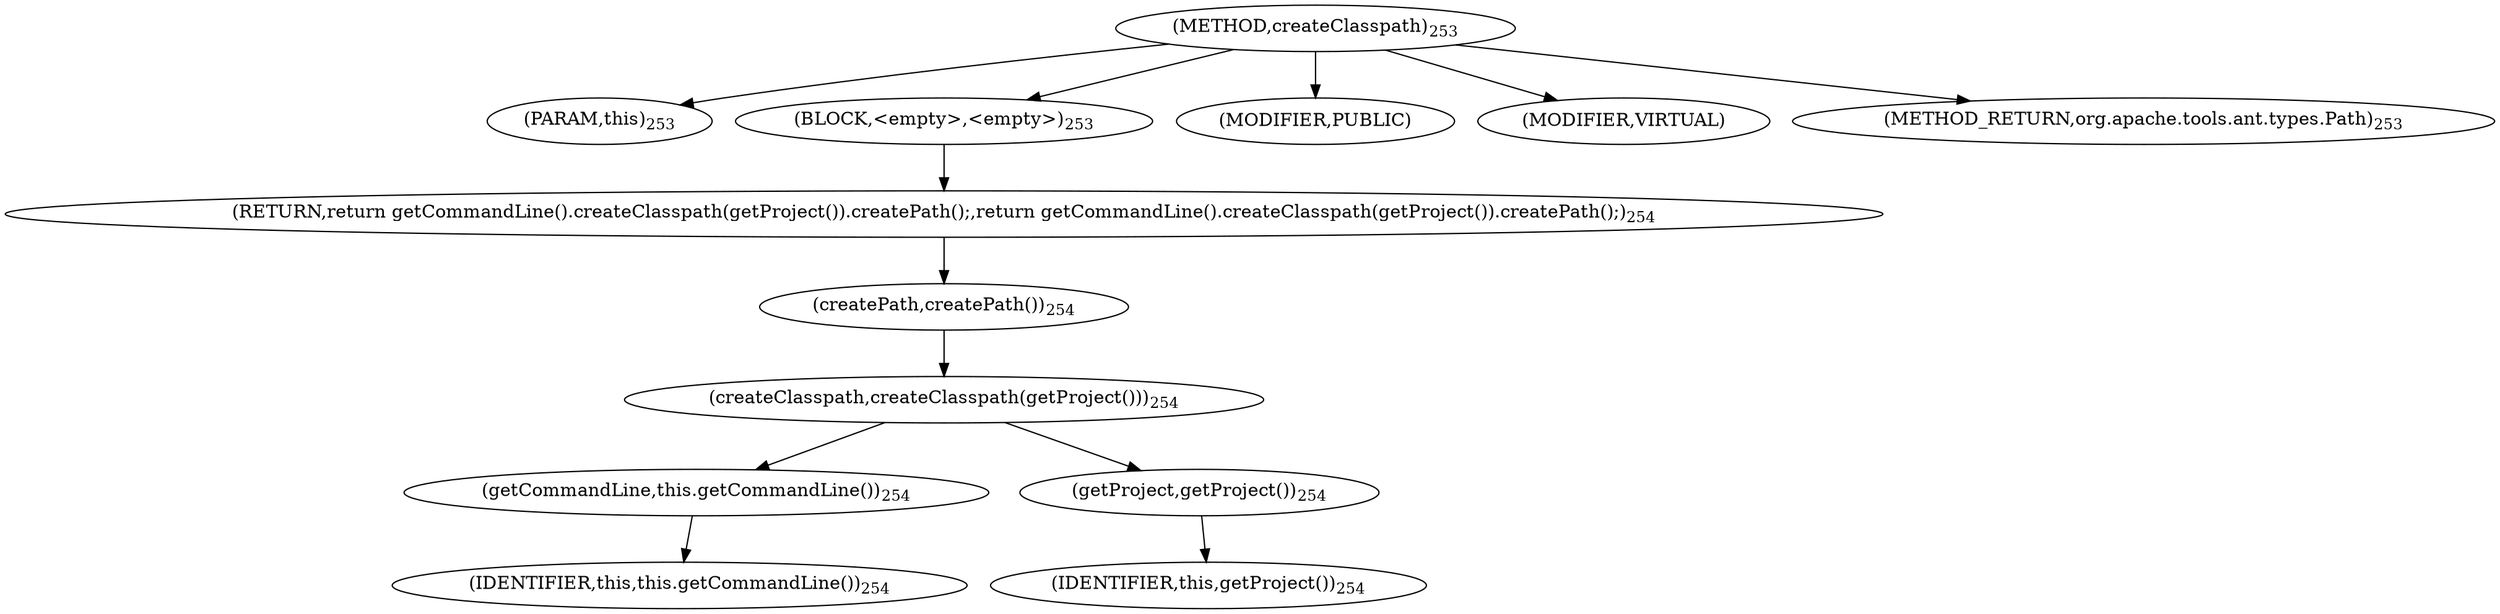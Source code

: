 digraph "createClasspath" {  
"839" [label = <(METHOD,createClasspath)<SUB>253</SUB>> ]
"52" [label = <(PARAM,this)<SUB>253</SUB>> ]
"840" [label = <(BLOCK,&lt;empty&gt;,&lt;empty&gt;)<SUB>253</SUB>> ]
"841" [label = <(RETURN,return getCommandLine().createClasspath(getProject()).createPath();,return getCommandLine().createClasspath(getProject()).createPath();)<SUB>254</SUB>> ]
"842" [label = <(createPath,createPath())<SUB>254</SUB>> ]
"843" [label = <(createClasspath,createClasspath(getProject()))<SUB>254</SUB>> ]
"844" [label = <(getCommandLine,this.getCommandLine())<SUB>254</SUB>> ]
"53" [label = <(IDENTIFIER,this,this.getCommandLine())<SUB>254</SUB>> ]
"845" [label = <(getProject,getProject())<SUB>254</SUB>> ]
"51" [label = <(IDENTIFIER,this,getProject())<SUB>254</SUB>> ]
"846" [label = <(MODIFIER,PUBLIC)> ]
"847" [label = <(MODIFIER,VIRTUAL)> ]
"848" [label = <(METHOD_RETURN,org.apache.tools.ant.types.Path)<SUB>253</SUB>> ]
  "839" -> "52" 
  "839" -> "840" 
  "839" -> "846" 
  "839" -> "847" 
  "839" -> "848" 
  "840" -> "841" 
  "841" -> "842" 
  "842" -> "843" 
  "843" -> "844" 
  "843" -> "845" 
  "844" -> "53" 
  "845" -> "51" 
}
